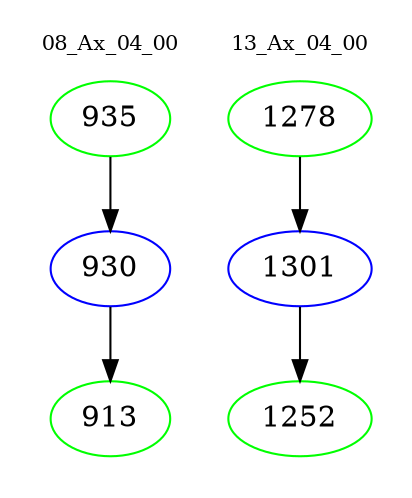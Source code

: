 digraph{
subgraph cluster_0 {
color = white
label = "08_Ax_04_00";
fontsize=10;
T0_935 [label="935", color="green"]
T0_935 -> T0_930 [color="black"]
T0_930 [label="930", color="blue"]
T0_930 -> T0_913 [color="black"]
T0_913 [label="913", color="green"]
}
subgraph cluster_1 {
color = white
label = "13_Ax_04_00";
fontsize=10;
T1_1278 [label="1278", color="green"]
T1_1278 -> T1_1301 [color="black"]
T1_1301 [label="1301", color="blue"]
T1_1301 -> T1_1252 [color="black"]
T1_1252 [label="1252", color="green"]
}
}
